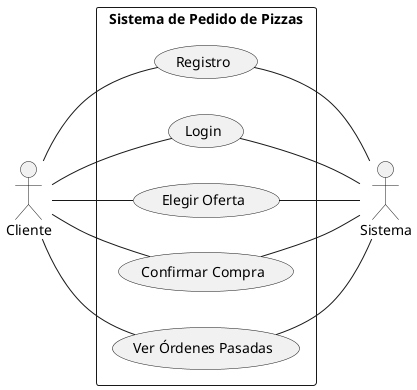 @startuml xd
left to right direction
skinparam packageStyle rectangle

actor Cliente as cliente
actor Sistema as sistema

rectangle "Sistema de Pedido de Pizzas" {
  usecase "Registro" as registro
  usecase "Login" as login
  usecase "Elegir Oferta" as elegirOferta
  usecase "Confirmar Compra" as confirmarCompra
  usecase "Ver Órdenes Pasadas" as verOrdenesPasadas

  cliente -- registro
  cliente -- login
  cliente -- elegirOferta
  cliente -- confirmarCompra
  cliente -- verOrdenesPasadas

  registro -- sistema
  login -- sistema
  elegirOferta -- sistema
  confirmarCompra -- sistema
  verOrdenesPasadas -- sistema
}

@enduml
